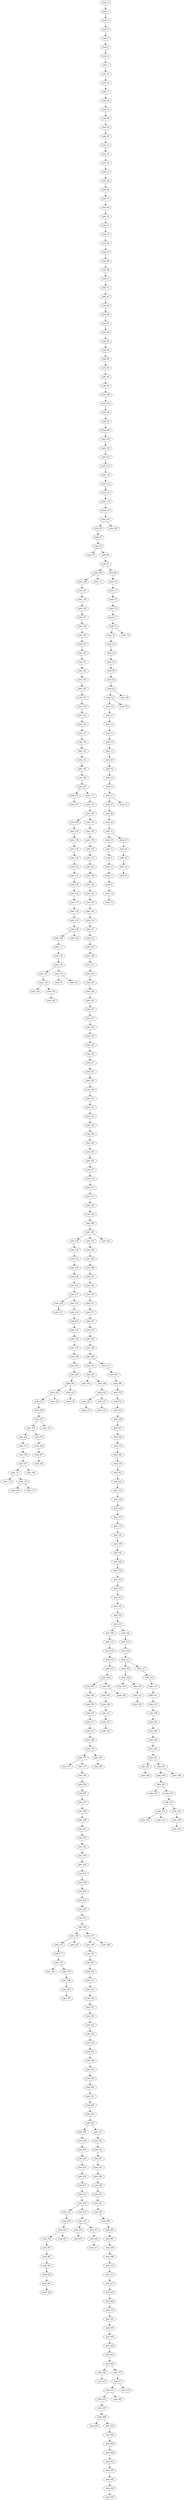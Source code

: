 digraph gen_BarabasiAlbert_500_dfs_r {
  nodo_73 -> nodo_72;
  nodo_51 -> nodo_41;
  nodo_368 -> nodo_370;
  nodo_312 -> nodo_316;
  nodo_312 -> nodo_315;
  nodo_84 -> nodo_85;
  nodo_232 -> nodo_234;
  nodo_62 -> nodo_61;
  nodo_120 -> nodo_124;
  nodo_352 -> nodo_338;
  nodo_496 -> nodo_480;
  nodo_200 -> nodo_201;
  nodo_192 -> nodo_195;
  nodo_160 -> nodo_164;
  nodo_240 -> nodo_242;
  nodo_376 -> nodo_381;
  nodo_207 -> nodo_205;
  nodo_239 -> nodo_236;
  nodo_304 -> nodo_320;
  nodo_320 -> nodo_323;
  nodo_28 -> nodo_36;
  nodo_280 -> nodo_279;
  nodo_17 -> nodo_18;
  nodo_360 -> nodo_353;
  nodo_424 -> nodo_429;
  nodo_336 -> nodo_352;
  nodo_481 -> nodo_485;
  nodo_424 -> nodo_427;
  nodo_248 -> nodo_250;
  nodo_152 -> nodo_154;
  nodo_376 -> nodo_379;
  nodo_39 -> nodo_37;
  nodo_456 -> nodo_459;
  nodo_159 -> nodo_157;
  nodo_328 -> nodo_330;
  nodo_408 -> nodo_411;
  nodo_328 -> nodo_332;
  nodo_296 -> nodo_294;
  nodo_199 -> nodo_197;
  nodo_16 -> nodo_17;
  nodo_392 -> nodo_395;
  nodo_98 -> nodo_100;
  nodo_472 -> nodo_471;
  nodo_488 -> nodo_491;
  nodo_432 -> nodo_433;
  nodo_480 -> nodo_472;
  nodo_127 -> nodo_134;
  nodo_361 -> nodo_354;
  nodo_272 -> nodo_273;
  nodo_49 -> nodo_50;
  nodo_120 -> nodo_140;
  nodo_448 -> nodo_445;
  nodo_359 -> nodo_357;
  nodo_144 -> nodo_145;
  nodo_288 -> nodo_291;
  nodo_439 -> nodo_430;
  nodo_38 -> nodo_48;
  nodo_63 -> nodo_59;
  nodo_224 -> nodo_225;
  nodo_441 -> nodo_444;
  nodo_281 -> nodo_282;
  nodo_52 -> nodo_56;
  nodo_217 -> nodo_241;
  nodo_279 -> nodo_292;
  nodo_151 -> nodo_158;
  nodo_423 -> nodo_419;
  nodo_175 -> nodo_188;
  nodo_449 -> nodo_450;
  nodo_415 -> nodo_414;
  nodo_263 -> nodo_260;
  nodo_273 -> nodo_265;
  nodo_377 -> nodo_376;
  nodo_135 -> nodo_150;
  nodo_198 -> nodo_202;
  nodo_399 -> nodo_397;
  nodo_128 -> nodo_129;
  nodo_345 -> nodo_341;
  nodo_415 -> nodo_412;
  nodo_201 -> nodo_203;
  nodo_255 -> nodo_253;
  nodo_233 -> nodo_232;
  nodo_455 -> nodo_456;
  nodo_74 -> nodo_77;
  nodo_409 -> nodo_417;
  nodo_385 -> nodo_384;
  nodo_203 -> nodo_190;
  nodo_27 -> nodo_26;
  nodo_433 -> nodo_436;
  nodo_85 -> nodo_86;
  nodo_241 -> nodo_245;
  nodo_63 -> nodo_79;
  nodo_255 -> nodo_249;
  nodo_206 -> nodo_207;
  nodo_96 -> nodo_97;
  nodo_293 -> nodo_308;
  nodo_257 -> nodo_274;
  nodo_75 -> nodo_76;
  nodo_75 -> nodo_78;
  nodo_53 -> nodo_49;
  nodo_26 -> nodo_24;
  nodo_473 -> nodo_470;
  nodo_15 -> nodo_9;
  nodo_327 -> nodo_325;
  nodo_48 -> nodo_53;
  nodo_167 -> nodo_166;
  nodo_223 -> nodo_215;
  nodo_238 -> nodo_237;
  nodo_400 -> nodo_405;
  nodo_384 -> nodo_386;
  nodo_86 -> nodo_92;
  nodo_37 -> nodo_45;
  nodo_362 -> nodo_369;
  nodo_391 -> nodo_390;
  nodo_397 -> nodo_407;
  nodo_440 -> nodo_439;
  nodo_76 -> nodo_54;
  nodo_489 -> nodo_492;
  nodo_145 -> nodo_135;
  nodo_256 -> nodo_257;
  nodo_490 -> nodo_486;
  nodo_134 -> nodo_126;
  nodo_130 -> nodo_146;
  nodo_289 -> nodo_290;
  nodo_262 -> nodo_248;
  nodo_327 -> nodo_317;
  nodo_305 -> nodo_300;
  nodo_64 -> nodo_65;
  nodo_295 -> nodo_276;
  nodo_305 -> nodo_303;
  nodo_416 -> nodo_418;
  nodo_351 -> nodo_350;
  nodo_201 -> nodo_218;
  nodo_107 -> nodo_89;
  nodo_262 -> nodo_251;
  nodo_112 -> nodo_114;
  nodo_210 -> nodo_211;
  nodo_310 -> nodo_304;
  nodo_446 -> nodo_440;
  nodo_274 -> nodo_272;
  nodo_230 -> nodo_226;
  nodo_426 -> nodo_425;
  nodo_246 -> nodo_258;
  nodo_346 -> nodo_347;
  nodo_42 -> nodo_43;
  nodo_278 -> nodo_289;
  nodo_254 -> nodo_255;
  nodo_418 -> nodo_437;
  nodo_110 -> nodo_116;
  nodo_70 -> nodo_73;
  nodo_190 -> nodo_189;
  nodo_134 -> nodo_141;
  nodo_97 -> nodo_106;
  nodo_498 -> nodo_499;
  nodo_431 -> nodo_447;
  nodo_374 -> nodo_377;
  nodo_81 -> nodo_88;
  nodo_498 -> nodo_493;
  nodo_31 -> nodo_29;
  nodo_20 -> nodo_28;
  nodo_290 -> nodo_288;
  nodo_354 -> nodo_355;
  nodo_402 -> nodo_403;
  nodo_92 -> nodo_96;
  nodo_31 -> nodo_30;
  nodo_105 -> nodo_101;
  nodo_133 -> nodo_118;
  nodo_317 -> nodo_313;
  nodo_474 -> nodo_476;
  nodo_277 -> nodo_267;
  nodo_226 -> nodo_224;
  nodo_30 -> nodo_44;
  nodo_430 -> nodo_426;
  nodo_483 -> nodo_481;
  nodo_146 -> nodo_147;
  nodo_93 -> nodo_94;
  nodo_417 -> nodo_416;
  nodo_177 -> nodo_181;
  nodo_249 -> nodo_262;
  nodo_355 -> nodo_360;
  nodo_474 -> nodo_461;
  nodo_93 -> nodo_90;
  nodo_197 -> nodo_198;
  nodo_446 -> nodo_457;
  nodo_202 -> nodo_200;
  nodo_82 -> nodo_80;
  nodo_454 -> nodo_449;
  nodo_19 -> nodo_20;
  nodo_326 -> nodo_324;
  nodo_149 -> nodo_163;
  nodo_383 -> nodo_382;
  nodo_183 -> nodo_185;
  nodo_183 -> nodo_184;
  nodo_425 -> nodo_420;
  nodo_375 -> nodo_367;
  nodo_347 -> nodo_351;
  nodo_303 -> nodo_312;
  nodo_275 -> nodo_277;
  nodo_18 -> nodo_19;
  nodo_297 -> nodo_296;
  nodo_161 -> nodo_162;
  nodo_469 -> nodo_463;
  nodo_83 -> nodo_82;
  nodo_403 -> nodo_406;
  nodo_447 -> nodo_443;
  nodo_283 -> nodo_281;
  nodo_369 -> nodo_378;
  nodo_41 -> nodo_39;
  nodo_168 -> nodo_143;
  nodo_153 -> nodo_155;
  nodo_482 -> nodo_487;
  nodo_118 -> nodo_119;
  nodo_71 -> nodo_83;
  nodo_231 -> nodo_221;
  nodo_419 -> nodo_422;
  nodo_148 -> nodo_149;
  nodo_460 -> nodo_462;
  nodo_331 -> nodo_334;
  nodo_218 -> nodo_216;
  nodo_61 -> nodo_60;
  nodo_375 -> nodo_373;
  nodo_353 -> nodo_356;
  nodo_103 -> nodo_110;
  nodo_131 -> nodo_128;
  nodo_231 -> nodo_238;
  nodo_395 -> nodo_402;
  nodo_247 -> nodo_243;
  nodo_50 -> nodo_57;
  nodo_269 -> nodo_268;
  nodo_29 -> nodo_15;
  nodo_225 -> nodo_227;
  nodo_11 -> nodo_8;
  nodo_61 -> nodo_63;
  nodo_125 -> nodo_127;
  nodo_475 -> nodo_477;
  nodo_154 -> nodo_151;
  nodo_497 -> nodo_498;
  nodo_125 -> nodo_123;
  nodo_72 -> nodo_74;
  nodo_476 -> nodo_497;
  nodo_132 -> nodo_131;
  nodo_219 -> nodo_223;
  nodo_176 -> nodo_182;
  nodo_282 -> nodo_286;
  nodo_40 -> nodo_35;
  nodo_182 -> nodo_179;
  nodo_469 -> nodo_475;
  nodo_119 -> nodo_120;
  nodo_325 -> nodo_328;
  nodo_203 -> nodo_204;
  nodo_260 -> nodo_261;
  nodo_107 -> nodo_104;
  nodo_172 -> nodo_174;
  nodo_164 -> nodo_171;
  nodo_56 -> nodo_58;
  nodo_67 -> nodo_71;
  nodo_115 -> nodo_107;
  nodo_45 -> nodo_40;
  nodo_172 -> nodo_170;
  nodo_139 -> nodo_132;
  nodo_388 -> nodo_391;
  nodo_284 -> nodo_285;
  nodo_220 -> nodo_217;
  nodo_276 -> nodo_275;
  nodo_404 -> nodo_400;
  nodo_34 -> nodo_32;
  nodo_244 -> nodo_246;
  nodo_412 -> nodo_408;
  nodo_90 -> nodo_87;
  nodo_436 -> nodo_434;
  nodo_268 -> nodo_271;
  nodo_356 -> nodo_359;
  nodo_196 -> nodo_193;
  nodo_23 -> nodo_21;
  nodo_89 -> nodo_91;
  nodo_341 -> nodo_361;
  nodo_453 -> nodo_467;
  nodo_147 -> nodo_148;
  nodo_364 -> nodo_362;
  nodo_187 -> nodo_172;
  nodo_373 -> nodo_385;
  nodo_108 -> nodo_137;
  nodo_332 -> nodo_331;
  nodo_261 -> nodo_278;
  nodo_164 -> nodo_159;
  nodo_123 -> nodo_95;
  nodo_380 -> nodo_374;
  nodo_419 -> nodo_413;
  nodo_188 -> nodo_187;
  nodo_452 -> nodo_453;
  nodo_315 -> nodo_309;
  nodo_33 -> nodo_34;
  nodo_485 -> nodo_484;
  nodo_468 -> nodo_483;
  nodo_68 -> nodo_66;
  nodo_44 -> nodo_46;
  nodo_57 -> nodo_55;
  nodo_268 -> nodo_254;
  nodo_179 -> nodo_178;
  nodo_259 -> nodo_256;
  nodo_421 -> nodo_423;
  nodo_372 -> nodo_368;
  nodo_380 -> nodo_363;
  nodo_100 -> nodo_105;
  nodo_261 -> nodo_264;
  nodo_428 -> nodo_424;
  nodo_124 -> nodo_117;
  nodo_181 -> nodo_180;
  nodo_6 -> nodo_5;
  nodo_292 -> nodo_293;
  nodo_235 -> nodo_231;
  nodo_324 -> nodo_337;
  nodo_348 -> nodo_346;
  nodo_87 -> nodo_109;
  nodo_396 -> nodo_383;
  nodo_155 -> nodo_156;
  nodo_311 -> nodo_297;
  nodo_285 -> nodo_283;
  nodo_323 -> nodo_322;
  nodo_215 -> nodo_199;
  nodo_281 -> nodo_301;
  nodo_10 -> nodo_11;
  nodo_80 -> nodo_81;
  nodo_437 -> nodo_435;
  nodo_333 -> nodo_329;
  nodo_389 -> nodo_388;
  nodo_211 -> nodo_212;
  nodo_21 -> nodo_22;
  nodo_251 -> nodo_252;
  nodo_91 -> nodo_93;
  nodo_21 -> nodo_27;
  nodo_379 -> nodo_396;
  nodo_390 -> nodo_392;
  nodo_5 -> nodo_4;
  nodo_163 -> nodo_165;
  nodo_195 -> nodo_196;
  nodo_138 -> nodo_136;
  nodo_106 -> nodo_102;
  nodo_467 -> nodo_465;
  nodo_141 -> nodo_142;
  nodo_102 -> nodo_99;
  nodo_477 -> nodo_474;
  nodo_228 -> nodo_229;
  nodo_339 -> nodo_343;
  nodo_116 -> nodo_113;
  nodo_445 -> nodo_446;
  nodo_477 -> nodo_478;
  nodo_261 -> nodo_239;
  nodo_69 -> nodo_70;
  nodo_291 -> nodo_295;
  nodo_484 -> nodo_482;
  nodo_349 -> nodo_344;
  nodo_32 -> nodo_25;
  nodo_180 -> nodo_192;
  nodo_178 -> nodo_177;
  nodo_227 -> nodo_228;
  nodo_355 -> nodo_335;
  nodo_193 -> nodo_210;
  nodo_212 -> nodo_209;
  nodo_189 -> nodo_194;
  nodo_316 -> nodo_318;
  nodo_316 -> nodo_319;
  nodo_349 -> nodo_348;
  nodo_156 -> nodo_160;
  nodo_451 -> nodo_448;
  nodo_58 -> nodo_62;
  nodo_340 -> nodo_339;
  nodo_245 -> nodo_240;
  nodo_117 -> nodo_122;
  nodo_4 -> nodo_7;
  nodo_405 -> nodo_401;
  nodo_267 -> nodo_270;
  nodo_234 -> nodo_235;
  nodo_59 -> nodo_47;
  nodo_162 -> nodo_144;
  nodo_123 -> nodo_121;
  nodo_462 -> nodo_469;
  nodo_101 -> nodo_103;
  nodo_414 -> nodo_410;
  nodo_299 -> nodo_305;
  nodo_170 -> nodo_169;
  nodo_109 -> nodo_111;
  nodo_242 -> nodo_247;
  nodo_358 -> nodo_364;
  nodo_194 -> nodo_191;
  nodo_150 -> nodo_152;
  nodo_401 -> nodo_394;
  nodo_394 -> nodo_380;
  nodo_222 -> nodo_220;
  nodo_166 -> nodo_176;
  nodo_209 -> nodo_208;
  nodo_458 -> nodo_455;
  nodo_378 -> nodo_371;
  nodo_270 -> nodo_266;
  nodo_438 -> nodo_454;
  nodo_471 -> nodo_473;
  nodo_301 -> nodo_298;
  nodo_301 -> nodo_299;
  nodo_491 -> nodo_489;
  nodo_466 -> nodo_468;
  nodo_306 -> nodo_310;
  nodo_342 -> nodo_340;
  nodo_309 -> nodo_302;
  nodo_3 -> nodo_6;
  nodo_87 -> nodo_69;
  nodo_338 -> nodo_342;
  nodo_463 -> nodo_479;
  nodo_422 -> nodo_428;
  nodo_47 -> nodo_51;
  nodo_137 -> nodo_130;
  nodo_7 -> nodo_13;
  nodo_229 -> nodo_222;
  nodo_386 -> nodo_387;
  nodo_370 -> nodo_365;
  nodo_214 -> nodo_230;
  nodo_322 -> nodo_321;
  nodo_25 -> nodo_38;
  nodo_434 -> nodo_438;
  nodo_54 -> nodo_52;
  nodo_185 -> nodo_175;
  nodo_113 -> nodo_112;
  nodo_65 -> nodo_68;
  nodo_36 -> nodo_33;
  nodo_370 -> nodo_375;
  nodo_443 -> nodo_442;
  nodo_406 -> nodo_404;
  nodo_170 -> nodo_173;
  nodo_213 -> nodo_214;
  nodo_450 -> nodo_451;
  nodo_2 -> nodo_3;
  nodo_194 -> nodo_183;
  nodo_266 -> nodo_269;
  nodo_357 -> nodo_358;
  nodo_494 -> nodo_495;
  nodo_14 -> nodo_12;
  nodo_394 -> nodo_393;
  nodo_122 -> nodo_125;
  nodo_294 -> nodo_284;
  nodo_129 -> nodo_133;
  nodo_337 -> nodo_336;
  nodo_109 -> nodo_108;
  nodo_166 -> nodo_168;
  nodo_459 -> nodo_460;
  nodo_387 -> nodo_389;
  nodo_435 -> nodo_432;
  nodo_243 -> nodo_244;
  nodo_457 -> nodo_452;
  nodo_8 -> nodo_14;
  nodo_335 -> nodo_333;
  nodo_265 -> nodo_263;
  nodo_313 -> nodo_314;
  nodo_99 -> nodo_98;
  nodo_24 -> nodo_31;
  nodo_1 -> nodo_2;
  nodo_321 -> nodo_326;
  nodo_221 -> nodo_219;
  nodo_287 -> nodo_280;
  nodo_158 -> nodo_153;
  nodo_465 -> nodo_466;
  nodo_13 -> nodo_16;
  nodo_492 -> nodo_494;
  nodo_88 -> nodo_84;
  nodo_429 -> nodo_431;
  nodo_46 -> nodo_42;
  nodo_470 -> nodo_464;
  nodo_308 -> nodo_307;
  nodo_66 -> nodo_67;
  nodo_343 -> nodo_345;
  nodo_413 -> nodo_415;
  nodo_55 -> nodo_64;
  nodo_77 -> nodo_75;
  nodo_365 -> nodo_366;
  nodo_420 -> nodo_421;
  nodo_358 -> nodo_349;
  nodo_143 -> nodo_138;
  nodo_487 -> nodo_496;
  nodo_258 -> nodo_259;
  nodo_442 -> nodo_441;
  nodo_371 -> nodo_372;
  nodo_236 -> nodo_233;
  nodo_329 -> nodo_327;
  nodo_307 -> nodo_306;
  nodo_271 -> nodo_287;
  nodo_184 -> nodo_206;
  nodo_165 -> nodo_161;
  nodo_136 -> nodo_139;
  nodo_35 -> nodo_23;
  nodo_493 -> nodo_490;
  nodo_114 -> nodo_115;
  nodo_486 -> nodo_488;
  nodo_0 -> nodo_1;
  nodo_407 -> nodo_409;
  nodo_314 -> nodo_311;
  nodo_208 -> nodo_213;
  nodo_187 -> nodo_186;
  nodo_171 -> nodo_167;
  nodo_464 -> nodo_458;
  nodo_393 -> nodo_398;
  nodo_393 -> nodo_399;
  nodo_9 -> nodo_10;
}
